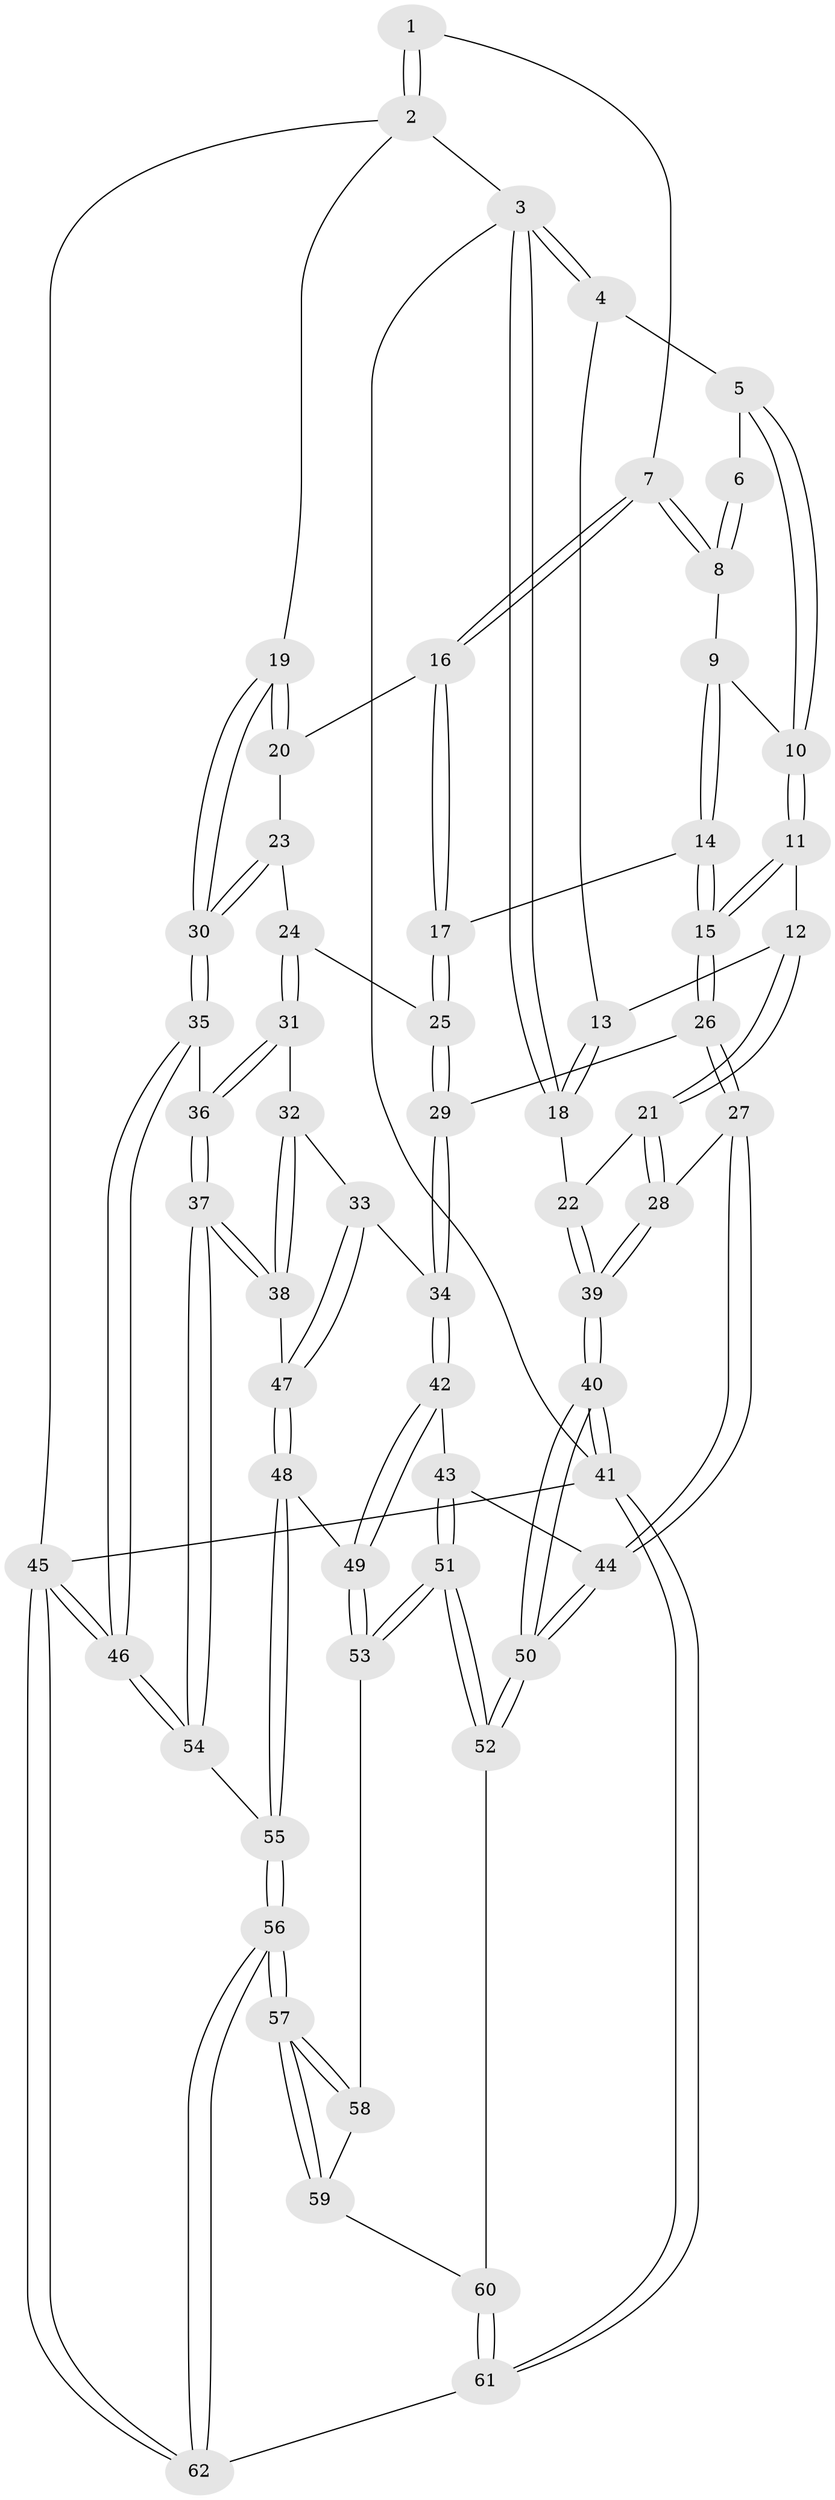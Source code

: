// Generated by graph-tools (version 1.1) at 2025/03/03/09/25 03:03:12]
// undirected, 62 vertices, 152 edges
graph export_dot {
graph [start="1"]
  node [color=gray90,style=filled];
  1 [pos="+1+0"];
  2 [pos="+1+0"];
  3 [pos="+0+0"];
  4 [pos="+0.09951623719454074+0"];
  5 [pos="+0.2149620657148357+0"];
  6 [pos="+0.5666661413850779+0"];
  7 [pos="+0.7325913782522482+0.16966526252133468"];
  8 [pos="+0.5814206352248052+0"];
  9 [pos="+0.48276676138198826+0.10520891325059445"];
  10 [pos="+0.3101840846662098+0.06229830555882966"];
  11 [pos="+0.27511352153656676+0.21320548561940725"];
  12 [pos="+0.26379813570710287+0.21445239017025666"];
  13 [pos="+0.12895075510522602+0.1600275810304191"];
  14 [pos="+0.5120344996639316+0.30431227299835156"];
  15 [pos="+0.42752182925882387+0.36421950579782825"];
  16 [pos="+0.7350321142934536+0.18106203368889856"];
  17 [pos="+0.6489790893312131+0.28347440035108284"];
  18 [pos="+0+0.3137130200454784"];
  19 [pos="+1+0"];
  20 [pos="+0.7768650940566775+0.187984092482203"];
  21 [pos="+0.032611720628995366+0.41119451894879905"];
  22 [pos="+0+0.3534887279817743"];
  23 [pos="+0.9423335826860888+0.37087720367627686"];
  24 [pos="+0.7592431966880224+0.4568183158259538"];
  25 [pos="+0.7575212341508885+0.4552857803164028"];
  26 [pos="+0.40044237448117515+0.46098202311902087"];
  27 [pos="+0.25776736176779436+0.5458360593323007"];
  28 [pos="+0.17281223134689624+0.5104124372344964"];
  29 [pos="+0.4839063641103364+0.53769447279559"];
  30 [pos="+1+0.3972691682848957"];
  31 [pos="+0.7632284496035234+0.4828829983350453"];
  32 [pos="+0.756079841638283+0.5166738095513767"];
  33 [pos="+0.5653591356696515+0.6174085530590674"];
  34 [pos="+0.5192559772628116+0.5905720879817902"];
  35 [pos="+1+0.52301081588805"];
  36 [pos="+1+0.5948801118023844"];
  37 [pos="+0.8556563524708684+0.7188445857480404"];
  38 [pos="+0.7842551776822342+0.682388157653219"];
  39 [pos="+0+0.968086531396771"];
  40 [pos="+0+1"];
  41 [pos="+0+1"];
  42 [pos="+0.4630093840634134+0.7240067855196197"];
  43 [pos="+0.36819714450612434+0.7365163961475986"];
  44 [pos="+0.25382268476165754+0.6001039888959896"];
  45 [pos="+1+1"];
  46 [pos="+1+1"];
  47 [pos="+0.648313954318101+0.719903211123814"];
  48 [pos="+0.625850157221171+0.7835892574659984"];
  49 [pos="+0.5030134989998643+0.8052920415860239"];
  50 [pos="+0.06355609568757814+0.9673266627423431"];
  51 [pos="+0.3638744297600176+0.8553759540887085"];
  52 [pos="+0.3323695363757738+0.888211026268193"];
  53 [pos="+0.47942907903882087+0.8372229591082957"];
  54 [pos="+0.8866089824247542+0.8792294792675404"];
  55 [pos="+0.6712220159019494+0.9108093110735921"];
  56 [pos="+0.6305623567682717+0.9797423785043001"];
  57 [pos="+0.6220133904893697+0.9756776447820088"];
  58 [pos="+0.49553447899100017+0.8779149139018773"];
  59 [pos="+0.458610856286956+0.9569664975852802"];
  60 [pos="+0.43184207674506203+0.9728061513892702"];
  61 [pos="+0.4574214073307374+1"];
  62 [pos="+0.6237820772028375+1"];
  1 -- 2;
  1 -- 2;
  1 -- 7;
  2 -- 3;
  2 -- 19;
  2 -- 45;
  3 -- 4;
  3 -- 4;
  3 -- 18;
  3 -- 18;
  3 -- 41;
  4 -- 5;
  4 -- 13;
  5 -- 6;
  5 -- 10;
  5 -- 10;
  6 -- 8;
  6 -- 8;
  7 -- 8;
  7 -- 8;
  7 -- 16;
  7 -- 16;
  8 -- 9;
  9 -- 10;
  9 -- 14;
  9 -- 14;
  10 -- 11;
  10 -- 11;
  11 -- 12;
  11 -- 15;
  11 -- 15;
  12 -- 13;
  12 -- 21;
  12 -- 21;
  13 -- 18;
  13 -- 18;
  14 -- 15;
  14 -- 15;
  14 -- 17;
  15 -- 26;
  15 -- 26;
  16 -- 17;
  16 -- 17;
  16 -- 20;
  17 -- 25;
  17 -- 25;
  18 -- 22;
  19 -- 20;
  19 -- 20;
  19 -- 30;
  19 -- 30;
  20 -- 23;
  21 -- 22;
  21 -- 28;
  21 -- 28;
  22 -- 39;
  22 -- 39;
  23 -- 24;
  23 -- 30;
  23 -- 30;
  24 -- 25;
  24 -- 31;
  24 -- 31;
  25 -- 29;
  25 -- 29;
  26 -- 27;
  26 -- 27;
  26 -- 29;
  27 -- 28;
  27 -- 44;
  27 -- 44;
  28 -- 39;
  28 -- 39;
  29 -- 34;
  29 -- 34;
  30 -- 35;
  30 -- 35;
  31 -- 32;
  31 -- 36;
  31 -- 36;
  32 -- 33;
  32 -- 38;
  32 -- 38;
  33 -- 34;
  33 -- 47;
  33 -- 47;
  34 -- 42;
  34 -- 42;
  35 -- 36;
  35 -- 46;
  35 -- 46;
  36 -- 37;
  36 -- 37;
  37 -- 38;
  37 -- 38;
  37 -- 54;
  37 -- 54;
  38 -- 47;
  39 -- 40;
  39 -- 40;
  40 -- 41;
  40 -- 41;
  40 -- 50;
  40 -- 50;
  41 -- 61;
  41 -- 61;
  41 -- 45;
  42 -- 43;
  42 -- 49;
  42 -- 49;
  43 -- 44;
  43 -- 51;
  43 -- 51;
  44 -- 50;
  44 -- 50;
  45 -- 46;
  45 -- 46;
  45 -- 62;
  45 -- 62;
  46 -- 54;
  46 -- 54;
  47 -- 48;
  47 -- 48;
  48 -- 49;
  48 -- 55;
  48 -- 55;
  49 -- 53;
  49 -- 53;
  50 -- 52;
  50 -- 52;
  51 -- 52;
  51 -- 52;
  51 -- 53;
  51 -- 53;
  52 -- 60;
  53 -- 58;
  54 -- 55;
  55 -- 56;
  55 -- 56;
  56 -- 57;
  56 -- 57;
  56 -- 62;
  56 -- 62;
  57 -- 58;
  57 -- 58;
  57 -- 59;
  57 -- 59;
  58 -- 59;
  59 -- 60;
  60 -- 61;
  60 -- 61;
  61 -- 62;
}
